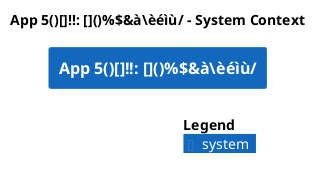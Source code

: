 @startuml
set separator none
title App 5()[]!!: []()%$&à\èéìù/ - System Context

top to bottom direction

!include <C4/C4>
!include <C4/C4_Context>

System(App5àèéìù, "App 5()[]!!: []()%$&à\èéìù/", $descr="", $tags="", $link="")


SHOW_LEGEND(true)
@enduml
